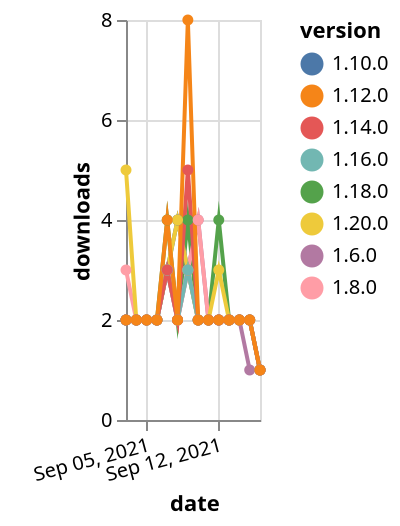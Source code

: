 {"$schema": "https://vega.github.io/schema/vega-lite/v5.json", "description": "A simple bar chart with embedded data.", "data": {"values": [{"date": "2021-09-03", "total": 2367, "delta": 2, "version": "1.6.0"}, {"date": "2021-09-04", "total": 2369, "delta": 2, "version": "1.6.0"}, {"date": "2021-09-05", "total": 2371, "delta": 2, "version": "1.6.0"}, {"date": "2021-09-06", "total": 2373, "delta": 2, "version": "1.6.0"}, {"date": "2021-09-07", "total": 2376, "delta": 3, "version": "1.6.0"}, {"date": "2021-09-08", "total": 2378, "delta": 2, "version": "1.6.0"}, {"date": "2021-09-09", "total": 2381, "delta": 3, "version": "1.6.0"}, {"date": "2021-09-10", "total": 2385, "delta": 4, "version": "1.6.0"}, {"date": "2021-09-11", "total": 2387, "delta": 2, "version": "1.6.0"}, {"date": "2021-09-12", "total": 2389, "delta": 2, "version": "1.6.0"}, {"date": "2021-09-13", "total": 2391, "delta": 2, "version": "1.6.0"}, {"date": "2021-09-14", "total": 2393, "delta": 2, "version": "1.6.0"}, {"date": "2021-09-15", "total": 2394, "delta": 1, "version": "1.6.0"}, {"date": "2021-09-16", "total": 2395, "delta": 1, "version": "1.6.0"}, {"date": "2021-09-03", "total": 744, "delta": 2, "version": "1.18.0"}, {"date": "2021-09-04", "total": 746, "delta": 2, "version": "1.18.0"}, {"date": "2021-09-05", "total": 748, "delta": 2, "version": "1.18.0"}, {"date": "2021-09-06", "total": 750, "delta": 2, "version": "1.18.0"}, {"date": "2021-09-07", "total": 754, "delta": 4, "version": "1.18.0"}, {"date": "2021-09-08", "total": 756, "delta": 2, "version": "1.18.0"}, {"date": "2021-09-09", "total": 760, "delta": 4, "version": "1.18.0"}, {"date": "2021-09-10", "total": 762, "delta": 2, "version": "1.18.0"}, {"date": "2021-09-11", "total": 764, "delta": 2, "version": "1.18.0"}, {"date": "2021-09-12", "total": 768, "delta": 4, "version": "1.18.0"}, {"date": "2021-09-13", "total": 770, "delta": 2, "version": "1.18.0"}, {"date": "2021-09-14", "total": 772, "delta": 2, "version": "1.18.0"}, {"date": "2021-09-15", "total": 774, "delta": 2, "version": "1.18.0"}, {"date": "2021-09-16", "total": 775, "delta": 1, "version": "1.18.0"}, {"date": "2021-09-03", "total": 2326, "delta": 3, "version": "1.8.0"}, {"date": "2021-09-04", "total": 2328, "delta": 2, "version": "1.8.0"}, {"date": "2021-09-05", "total": 2330, "delta": 2, "version": "1.8.0"}, {"date": "2021-09-06", "total": 2332, "delta": 2, "version": "1.8.0"}, {"date": "2021-09-07", "total": 2335, "delta": 3, "version": "1.8.0"}, {"date": "2021-09-08", "total": 2337, "delta": 2, "version": "1.8.0"}, {"date": "2021-09-09", "total": 2340, "delta": 3, "version": "1.8.0"}, {"date": "2021-09-10", "total": 2344, "delta": 4, "version": "1.8.0"}, {"date": "2021-09-11", "total": 2346, "delta": 2, "version": "1.8.0"}, {"date": "2021-09-12", "total": 2348, "delta": 2, "version": "1.8.0"}, {"date": "2021-09-13", "total": 2350, "delta": 2, "version": "1.8.0"}, {"date": "2021-09-14", "total": 2352, "delta": 2, "version": "1.8.0"}, {"date": "2021-09-15", "total": 2354, "delta": 2, "version": "1.8.0"}, {"date": "2021-09-16", "total": 2355, "delta": 1, "version": "1.8.0"}, {"date": "2021-09-03", "total": 2101, "delta": 2, "version": "1.10.0"}, {"date": "2021-09-04", "total": 2103, "delta": 2, "version": "1.10.0"}, {"date": "2021-09-05", "total": 2105, "delta": 2, "version": "1.10.0"}, {"date": "2021-09-06", "total": 2107, "delta": 2, "version": "1.10.0"}, {"date": "2021-09-07", "total": 2110, "delta": 3, "version": "1.10.0"}, {"date": "2021-09-08", "total": 2114, "delta": 4, "version": "1.10.0"}, {"date": "2021-09-09", "total": 2117, "delta": 3, "version": "1.10.0"}, {"date": "2021-09-10", "total": 2119, "delta": 2, "version": "1.10.0"}, {"date": "2021-09-11", "total": 2121, "delta": 2, "version": "1.10.0"}, {"date": "2021-09-12", "total": 2123, "delta": 2, "version": "1.10.0"}, {"date": "2021-09-13", "total": 2125, "delta": 2, "version": "1.10.0"}, {"date": "2021-09-14", "total": 2127, "delta": 2, "version": "1.10.0"}, {"date": "2021-09-15", "total": 2129, "delta": 2, "version": "1.10.0"}, {"date": "2021-09-16", "total": 2130, "delta": 1, "version": "1.10.0"}, {"date": "2021-09-03", "total": 241, "delta": 5, "version": "1.20.0"}, {"date": "2021-09-04", "total": 243, "delta": 2, "version": "1.20.0"}, {"date": "2021-09-05", "total": 245, "delta": 2, "version": "1.20.0"}, {"date": "2021-09-06", "total": 247, "delta": 2, "version": "1.20.0"}, {"date": "2021-09-07", "total": 250, "delta": 3, "version": "1.20.0"}, {"date": "2021-09-08", "total": 254, "delta": 4, "version": "1.20.0"}, {"date": "2021-09-09", "total": 257, "delta": 3, "version": "1.20.0"}, {"date": "2021-09-10", "total": 259, "delta": 2, "version": "1.20.0"}, {"date": "2021-09-11", "total": 261, "delta": 2, "version": "1.20.0"}, {"date": "2021-09-12", "total": 264, "delta": 3, "version": "1.20.0"}, {"date": "2021-09-13", "total": 266, "delta": 2, "version": "1.20.0"}, {"date": "2021-09-14", "total": 268, "delta": 2, "version": "1.20.0"}, {"date": "2021-09-15", "total": 270, "delta": 2, "version": "1.20.0"}, {"date": "2021-09-16", "total": 271, "delta": 1, "version": "1.20.0"}, {"date": "2021-09-03", "total": 1035, "delta": 2, "version": "1.16.0"}, {"date": "2021-09-04", "total": 1037, "delta": 2, "version": "1.16.0"}, {"date": "2021-09-05", "total": 1039, "delta": 2, "version": "1.16.0"}, {"date": "2021-09-06", "total": 1041, "delta": 2, "version": "1.16.0"}, {"date": "2021-09-07", "total": 1044, "delta": 3, "version": "1.16.0"}, {"date": "2021-09-08", "total": 1046, "delta": 2, "version": "1.16.0"}, {"date": "2021-09-09", "total": 1049, "delta": 3, "version": "1.16.0"}, {"date": "2021-09-10", "total": 1051, "delta": 2, "version": "1.16.0"}, {"date": "2021-09-11", "total": 1053, "delta": 2, "version": "1.16.0"}, {"date": "2021-09-12", "total": 1055, "delta": 2, "version": "1.16.0"}, {"date": "2021-09-13", "total": 1057, "delta": 2, "version": "1.16.0"}, {"date": "2021-09-14", "total": 1059, "delta": 2, "version": "1.16.0"}, {"date": "2021-09-15", "total": 1061, "delta": 2, "version": "1.16.0"}, {"date": "2021-09-16", "total": 1062, "delta": 1, "version": "1.16.0"}, {"date": "2021-09-03", "total": 1540, "delta": 2, "version": "1.14.0"}, {"date": "2021-09-04", "total": 1542, "delta": 2, "version": "1.14.0"}, {"date": "2021-09-05", "total": 1544, "delta": 2, "version": "1.14.0"}, {"date": "2021-09-06", "total": 1546, "delta": 2, "version": "1.14.0"}, {"date": "2021-09-07", "total": 1549, "delta": 3, "version": "1.14.0"}, {"date": "2021-09-08", "total": 1551, "delta": 2, "version": "1.14.0"}, {"date": "2021-09-09", "total": 1556, "delta": 5, "version": "1.14.0"}, {"date": "2021-09-10", "total": 1558, "delta": 2, "version": "1.14.0"}, {"date": "2021-09-11", "total": 1560, "delta": 2, "version": "1.14.0"}, {"date": "2021-09-12", "total": 1562, "delta": 2, "version": "1.14.0"}, {"date": "2021-09-13", "total": 1564, "delta": 2, "version": "1.14.0"}, {"date": "2021-09-14", "total": 1566, "delta": 2, "version": "1.14.0"}, {"date": "2021-09-15", "total": 1568, "delta": 2, "version": "1.14.0"}, {"date": "2021-09-16", "total": 1569, "delta": 1, "version": "1.14.0"}, {"date": "2021-09-03", "total": 2055, "delta": 2, "version": "1.12.0"}, {"date": "2021-09-04", "total": 2057, "delta": 2, "version": "1.12.0"}, {"date": "2021-09-05", "total": 2059, "delta": 2, "version": "1.12.0"}, {"date": "2021-09-06", "total": 2061, "delta": 2, "version": "1.12.0"}, {"date": "2021-09-07", "total": 2065, "delta": 4, "version": "1.12.0"}, {"date": "2021-09-08", "total": 2067, "delta": 2, "version": "1.12.0"}, {"date": "2021-09-09", "total": 2075, "delta": 8, "version": "1.12.0"}, {"date": "2021-09-10", "total": 2077, "delta": 2, "version": "1.12.0"}, {"date": "2021-09-11", "total": 2079, "delta": 2, "version": "1.12.0"}, {"date": "2021-09-12", "total": 2081, "delta": 2, "version": "1.12.0"}, {"date": "2021-09-13", "total": 2083, "delta": 2, "version": "1.12.0"}, {"date": "2021-09-14", "total": 2085, "delta": 2, "version": "1.12.0"}, {"date": "2021-09-15", "total": 2087, "delta": 2, "version": "1.12.0"}, {"date": "2021-09-16", "total": 2088, "delta": 1, "version": "1.12.0"}]}, "width": "container", "mark": {"type": "line", "point": {"filled": true}}, "encoding": {"x": {"field": "date", "type": "temporal", "timeUnit": "yearmonthdate", "title": "date", "axis": {"labelAngle": -15}}, "y": {"field": "delta", "type": "quantitative", "title": "downloads"}, "color": {"field": "version", "type": "nominal"}, "tooltip": {"field": "delta"}}}